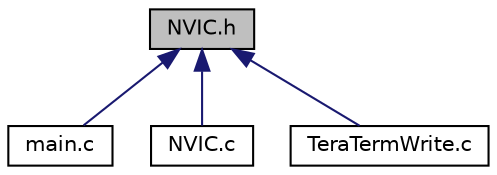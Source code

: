 digraph "NVIC.h"
{
  edge [fontname="Helvetica",fontsize="10",labelfontname="Helvetica",labelfontsize="10"];
  node [fontname="Helvetica",fontsize="10",shape=record];
  Node3 [label="NVIC.h",height=0.2,width=0.4,color="black", fillcolor="grey75", style="filled", fontcolor="black"];
  Node3 -> Node4 [dir="back",color="midnightblue",fontsize="10",style="solid",fontname="Helvetica"];
  Node4 [label="main.c",height=0.2,width=0.4,color="black", fillcolor="white", style="filled",URL="$main_8c.html"];
  Node3 -> Node5 [dir="back",color="midnightblue",fontsize="10",style="solid",fontname="Helvetica"];
  Node5 [label="NVIC.c",height=0.2,width=0.4,color="black", fillcolor="white", style="filled",URL="$_n_v_i_c_8c.html",tooltip="This is the source file for the NVIC device driver for Kinetis K64. It contains some configuration fu..."];
  Node3 -> Node6 [dir="back",color="midnightblue",fontsize="10",style="solid",fontname="Helvetica"];
  Node6 [label="TeraTermWrite.c",height=0.2,width=0.4,color="black", fillcolor="white", style="filled",URL="$_tera_term_write_8c.html"];
}
